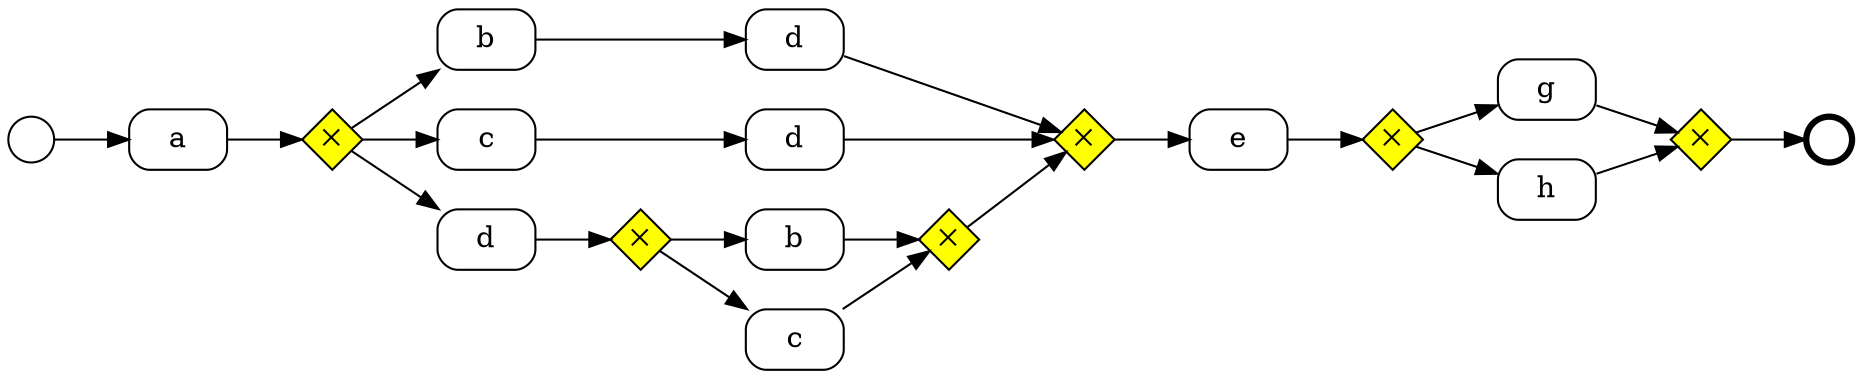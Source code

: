 digraph G {
  rankdir=LR;

  subgraph place {
    node [shape=circle,fixedsize=true,label="",height=.3,width=.3];
    in;
    out[penwidth=3];
  }
  subgraph xorgate {
    node [shape=diamond,fixedsize=true,width=.4,height=.4,label=<&#x2715;>,fontsize=12,style=filled,fillcolor=yellow]
    x1; x2; x3; x4; x5; x6;
  }
  subgraph andgate {
    node [shape=diamond,fixedsize=true,width=.4,height=.4 label=<&#43;>,fontsize=20,style=filled,fillcolor=yellow]
  }
  subgraph optgate {
    node [shape=diamond,fixedsize=true,width=.4,height=.4,label=<&#9711;>,fontsize=12,style=filled,fillcolor=yellow]

  }
  subgraph transitions {
    node [shape=Mrecord,height=0.4,width=.65];
    a; b; ba[label="b"]; c; ca[label="c"]; d; da[label="d"]; db[label="d"]; e; g; h;
  }
  subgraph skip {
    node [shape=rect,label="",height=0.4,width=.4,style=filled,fillcolor=black];

  }

  # align horizontally
  {edge [weight=1]; a;e}

  in->a->x1;
  x1->d
  x1->ba->da->x2;
  x1->ca->db->x2;
  x6->x2;
  x5->b->x6
  x5->c->x6
  d->x5;
  x2->e->x3;
  x3->g->x4;
  x3->h->x4;
  x4->out;
  # align vertically
    {rank=same; b;c}
    {rank=same; ba;ca}
    {rank=same; da;db}
}